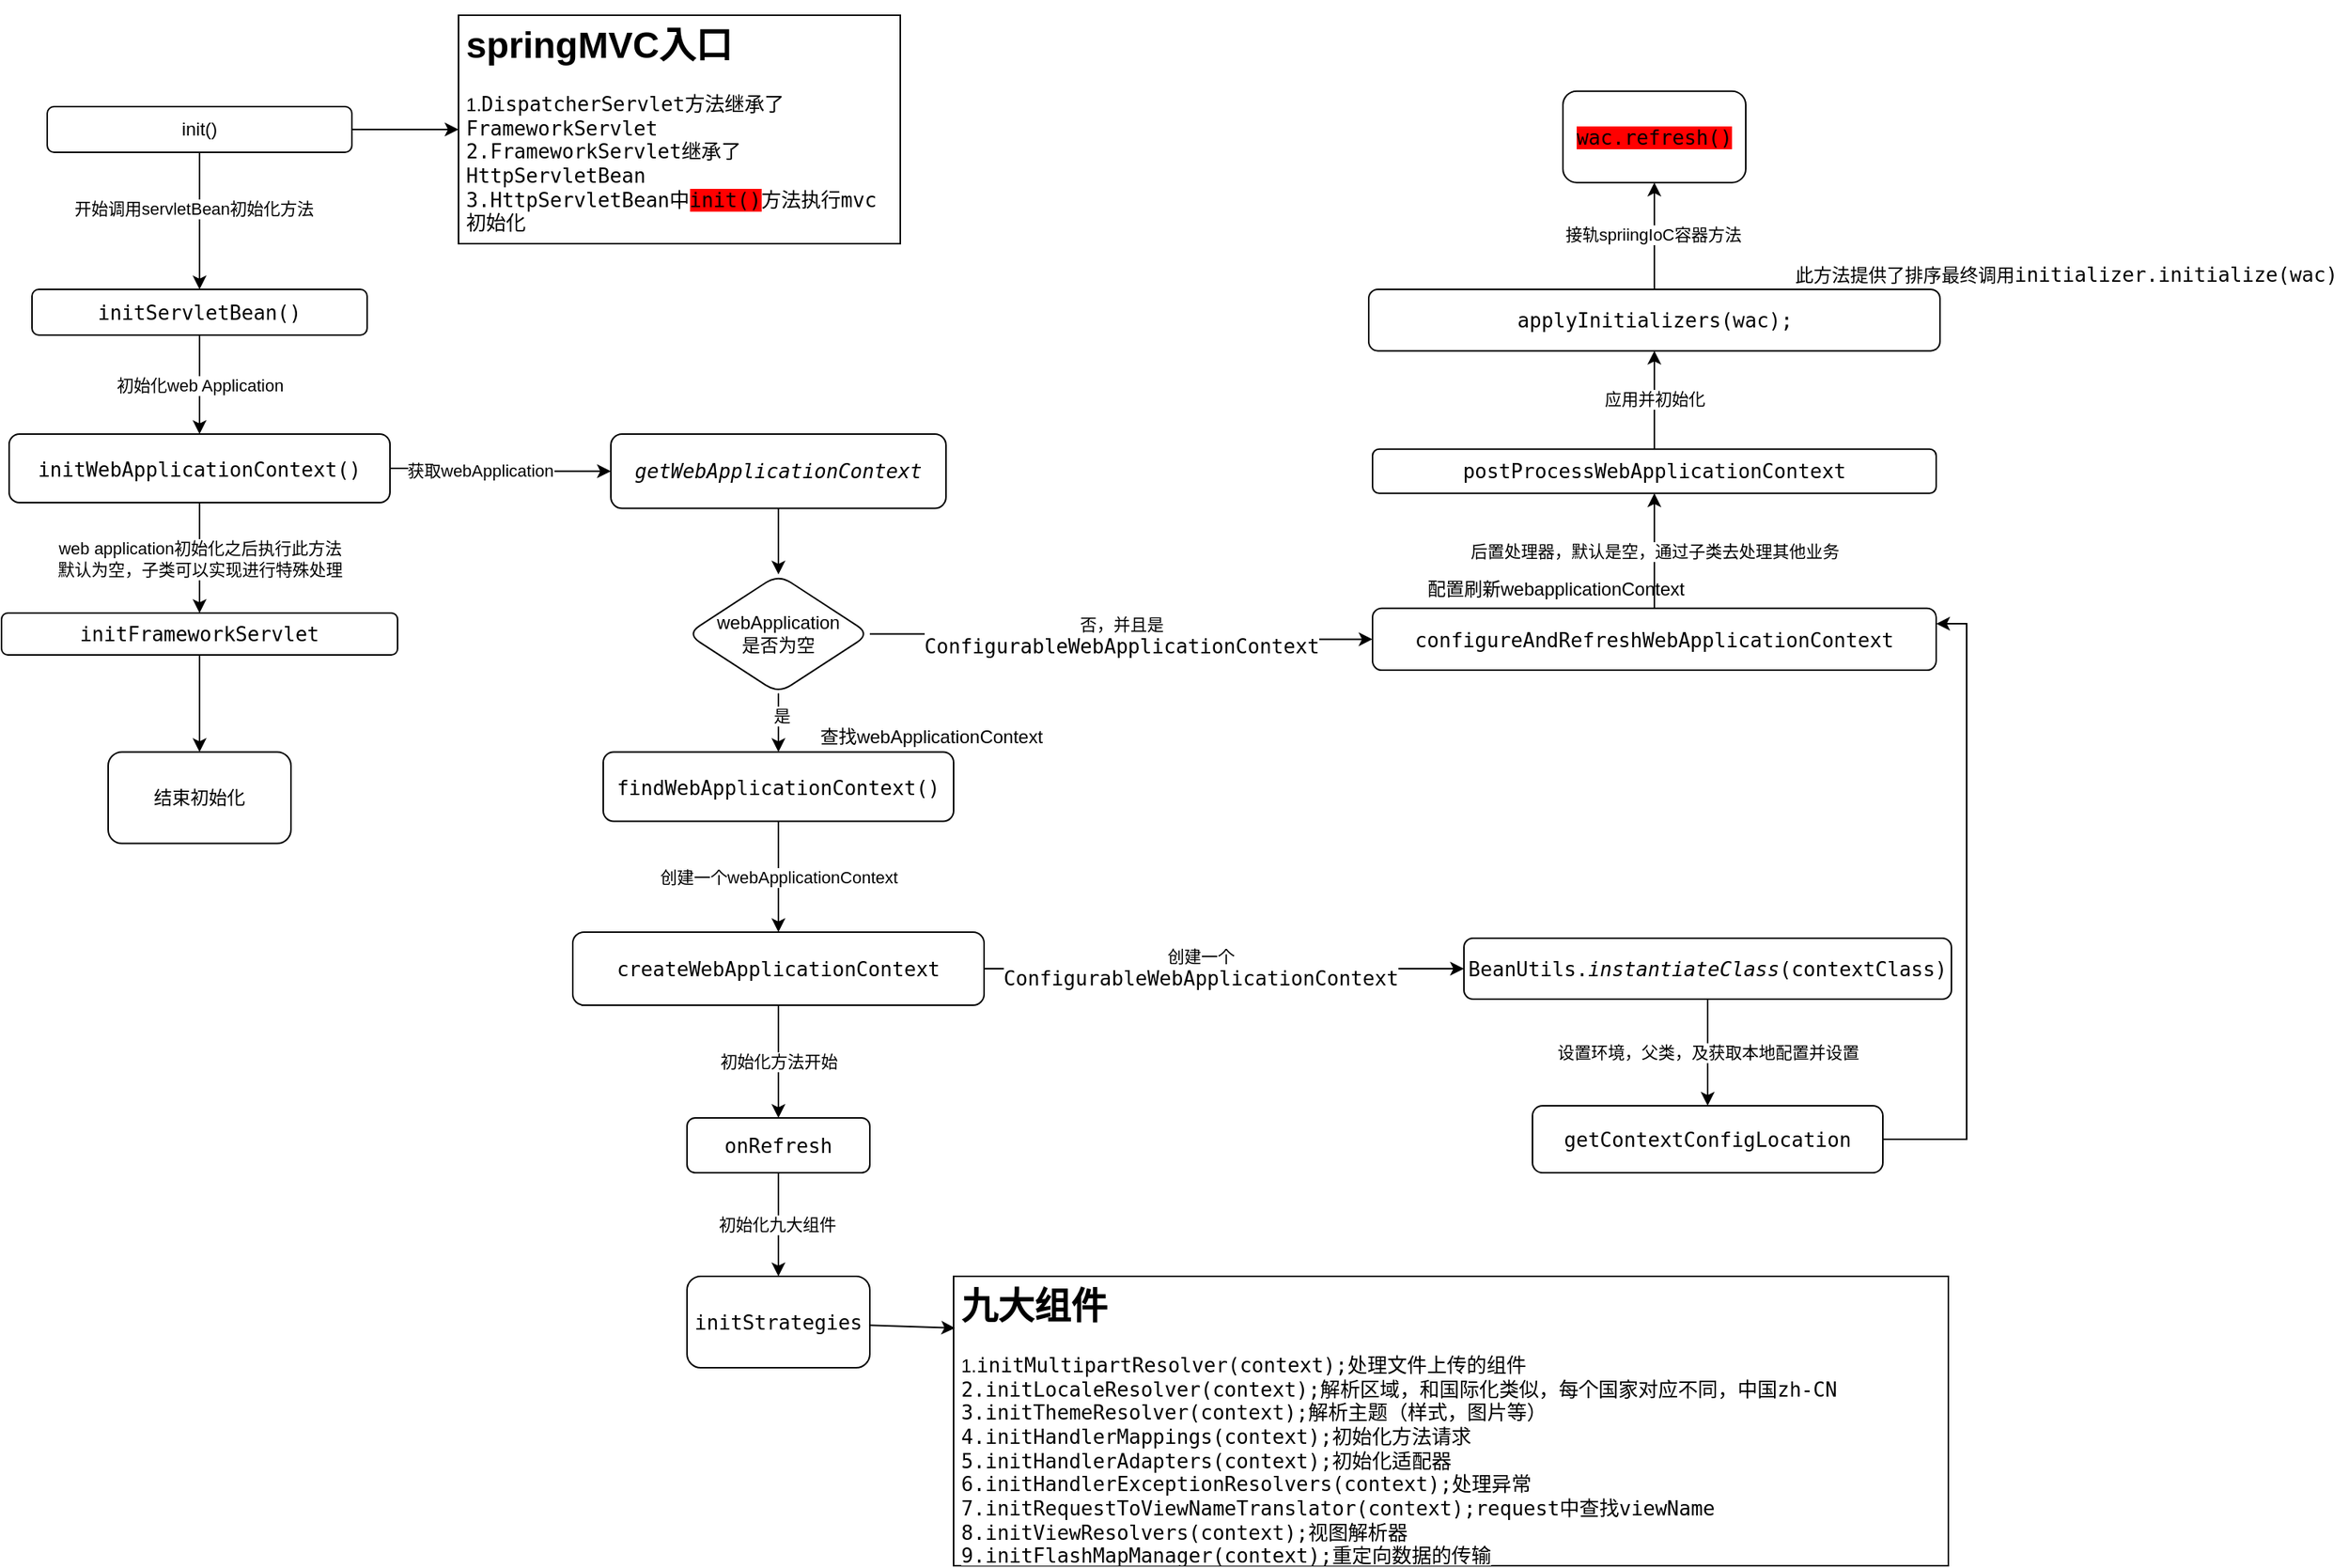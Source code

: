 <mxfile version="14.1.4" type="github">
  <diagram id="pPcdl8YPkAhgwwbw_PQ4" name="第 1 页">
    <mxGraphModel dx="1183" dy="566" grid="1" gridSize="10" guides="1" tooltips="1" connect="1" arrows="1" fold="1" page="1" pageScale="1" pageWidth="827" pageHeight="1169" math="0" shadow="0">
      <root>
        <mxCell id="0" />
        <mxCell id="1" parent="0" />
        <mxCell id="iVUmBlw5gA0CjaeRI9zM-1" value="" style="edgeStyle=orthogonalEdgeStyle;rounded=0;orthogonalLoop=1;jettySize=auto;html=1;entryX=0;entryY=0.5;entryDx=0;entryDy=0;" edge="1" parent="1" source="iVUmBlw5gA0CjaeRI9zM-4" target="iVUmBlw5gA0CjaeRI9zM-5">
          <mxGeometry relative="1" as="geometry">
            <mxPoint x="340" y="140" as="targetPoint" />
          </mxGeometry>
        </mxCell>
        <mxCell id="iVUmBlw5gA0CjaeRI9zM-2" value="" style="edgeStyle=orthogonalEdgeStyle;rounded=0;orthogonalLoop=1;jettySize=auto;html=1;" edge="1" parent="1" source="iVUmBlw5gA0CjaeRI9zM-4" target="iVUmBlw5gA0CjaeRI9zM-7">
          <mxGeometry relative="1" as="geometry" />
        </mxCell>
        <mxCell id="iVUmBlw5gA0CjaeRI9zM-3" value="开始调用servletBean初始化方法" style="edgeLabel;html=1;align=center;verticalAlign=middle;resizable=0;points=[];" vertex="1" connectable="0" parent="iVUmBlw5gA0CjaeRI9zM-2">
          <mxGeometry x="-0.178" y="-4" relative="1" as="geometry">
            <mxPoint as="offset" />
          </mxGeometry>
        </mxCell>
        <mxCell id="iVUmBlw5gA0CjaeRI9zM-4" value="init()" style="rounded=1;whiteSpace=wrap;html=1;" vertex="1" parent="1">
          <mxGeometry x="70" y="130" width="200" height="30" as="geometry" />
        </mxCell>
        <mxCell id="iVUmBlw5gA0CjaeRI9zM-5" value="&lt;h1&gt;springMVC入口&lt;/h1&gt;&lt;div&gt;1&lt;span style=&quot;background-color: rgb(255 , 255 , 255)&quot;&gt;.&lt;span style=&quot;font-family: &amp;#34;jetbrains mono&amp;#34; , monospace ; font-size: 9.8pt&quot;&gt;DispatcherServlet方法继承了&lt;/span&gt;&lt;span style=&quot;font-family: &amp;#34;jetbrains mono&amp;#34; , monospace ; font-size: 9.8pt&quot;&gt;FrameworkServlet&lt;/span&gt;&lt;/span&gt;&lt;/div&gt;&lt;div&gt;&lt;span style=&quot;background-color: rgb(255 , 255 , 255)&quot;&gt;&lt;span style=&quot;font-family: &amp;#34;jetbrains mono&amp;#34; , monospace ; font-size: 9.8pt&quot;&gt;2.FrameworkServlet继承了&lt;/span&gt;&lt;span style=&quot;font-family: &amp;#34;jetbrains mono&amp;#34; , monospace ; font-size: 9.8pt&quot;&gt;HttpServletBean&lt;/span&gt;&lt;/span&gt;&lt;/div&gt;&lt;div&gt;&lt;span style=&quot;font-family: &amp;#34;jetbrains mono&amp;#34; , monospace ; font-size: 9.8pt ; background-color: rgb(255 , 255 , 255)&quot;&gt;3.HttpServletBean中&lt;/span&gt;&lt;span style=&quot;font-family: &amp;#34;jetbrains mono&amp;#34; , monospace ; font-size: 9.8pt ; background-color: rgb(255 , 0 , 0)&quot;&gt;init()&lt;/span&gt;&lt;span style=&quot;font-family: &amp;#34;jetbrains mono&amp;#34; , monospace ; font-size: 9.8pt ; background-color: rgb(255 , 255 , 255)&quot;&gt;方法执行mvc初始化&lt;/span&gt;&lt;/div&gt;" style="text;html=1;strokeColor=#000000;fillColor=none;spacing=5;spacingTop=-20;whiteSpace=wrap;overflow=hidden;rounded=0;" vertex="1" parent="1">
          <mxGeometry x="340" y="70" width="290" height="150" as="geometry" />
        </mxCell>
        <mxCell id="iVUmBlw5gA0CjaeRI9zM-6" value="初始化web Application" style="edgeStyle=orthogonalEdgeStyle;rounded=0;orthogonalLoop=1;jettySize=auto;html=1;" edge="1" parent="1" source="iVUmBlw5gA0CjaeRI9zM-7" target="iVUmBlw5gA0CjaeRI9zM-11">
          <mxGeometry relative="1" as="geometry" />
        </mxCell>
        <mxCell id="iVUmBlw5gA0CjaeRI9zM-7" value="&lt;pre style=&quot;font-family: &amp;#34;jetbrains mono&amp;#34; , monospace ; font-size: 9.8pt&quot;&gt;&lt;span style=&quot;background-color: rgb(255 , 255 , 255)&quot;&gt;initServletBean()&lt;/span&gt;&lt;/pre&gt;" style="whiteSpace=wrap;html=1;rounded=1;" vertex="1" parent="1">
          <mxGeometry x="60" y="250" width="220" height="30" as="geometry" />
        </mxCell>
        <mxCell id="iVUmBlw5gA0CjaeRI9zM-8" value="web application初始化之后执行此方法&lt;br&gt;默认为空，子类可以实现进行特殊处理" style="edgeStyle=orthogonalEdgeStyle;rounded=0;orthogonalLoop=1;jettySize=auto;html=1;" edge="1" parent="1" source="iVUmBlw5gA0CjaeRI9zM-11" target="iVUmBlw5gA0CjaeRI9zM-13">
          <mxGeometry relative="1" as="geometry" />
        </mxCell>
        <mxCell id="iVUmBlw5gA0CjaeRI9zM-9" value="" style="edgeStyle=orthogonalEdgeStyle;rounded=0;orthogonalLoop=1;jettySize=auto;html=1;" edge="1" parent="1" source="iVUmBlw5gA0CjaeRI9zM-11" target="iVUmBlw5gA0CjaeRI9zM-16">
          <mxGeometry relative="1" as="geometry" />
        </mxCell>
        <mxCell id="iVUmBlw5gA0CjaeRI9zM-10" value="获取webApplication" style="edgeLabel;html=1;align=center;verticalAlign=middle;resizable=0;points=[];" vertex="1" connectable="0" parent="iVUmBlw5gA0CjaeRI9zM-9">
          <mxGeometry x="-0.2" relative="1" as="geometry">
            <mxPoint y="1" as="offset" />
          </mxGeometry>
        </mxCell>
        <mxCell id="iVUmBlw5gA0CjaeRI9zM-11" value="&lt;pre style=&quot;font-family: &amp;#34;jetbrains mono&amp;#34; , monospace ; font-size: 9.8pt&quot;&gt;&lt;span style=&quot;background-color: rgb(255 , 255 , 255)&quot;&gt;initWebApplicationContext()&lt;/span&gt;&lt;/pre&gt;" style="whiteSpace=wrap;html=1;rounded=1;" vertex="1" parent="1">
          <mxGeometry x="45" y="345" width="250" height="45" as="geometry" />
        </mxCell>
        <mxCell id="iVUmBlw5gA0CjaeRI9zM-12" value="" style="edgeStyle=orthogonalEdgeStyle;rounded=0;orthogonalLoop=1;jettySize=auto;html=1;" edge="1" parent="1" source="iVUmBlw5gA0CjaeRI9zM-13" target="iVUmBlw5gA0CjaeRI9zM-14">
          <mxGeometry relative="1" as="geometry" />
        </mxCell>
        <mxCell id="iVUmBlw5gA0CjaeRI9zM-13" value="&lt;pre style=&quot;font-family: &amp;#34;jetbrains mono&amp;#34; , monospace ; font-size: 9.8pt&quot;&gt;&lt;span style=&quot;background-color: rgb(255 , 255 , 255)&quot;&gt;initFrameworkServlet&lt;/span&gt;&lt;/pre&gt;" style="whiteSpace=wrap;html=1;rounded=1;" vertex="1" parent="1">
          <mxGeometry x="40" y="462.5" width="260" height="27.5" as="geometry" />
        </mxCell>
        <mxCell id="iVUmBlw5gA0CjaeRI9zM-14" value="结束初始化" style="whiteSpace=wrap;html=1;rounded=1;" vertex="1" parent="1">
          <mxGeometry x="110" y="553.75" width="120" height="60" as="geometry" />
        </mxCell>
        <mxCell id="iVUmBlw5gA0CjaeRI9zM-15" value="" style="edgeStyle=orthogonalEdgeStyle;rounded=0;orthogonalLoop=1;jettySize=auto;html=1;" edge="1" parent="1" source="iVUmBlw5gA0CjaeRI9zM-16" target="iVUmBlw5gA0CjaeRI9zM-20">
          <mxGeometry relative="1" as="geometry" />
        </mxCell>
        <mxCell id="iVUmBlw5gA0CjaeRI9zM-16" value="&lt;pre style=&quot;font-family: &amp;#34;jetbrains mono&amp;#34; , monospace ; font-size: 9.8pt&quot;&gt;&lt;span style=&quot;font-style: italic ; background-color: rgb(255 , 255 , 255)&quot;&gt;getWebApplicationContext&lt;/span&gt;&lt;/pre&gt;" style="whiteSpace=wrap;html=1;rounded=1;" vertex="1" parent="1">
          <mxGeometry x="440" y="345" width="220" height="48.75" as="geometry" />
        </mxCell>
        <mxCell id="iVUmBlw5gA0CjaeRI9zM-17" value="否，并且是&lt;br&gt;&lt;span style=&quot;font-family: &amp;#34;jetbrains mono&amp;#34; , monospace ; font-size: 9.8pt ; background-color: rgb(255 , 255 , 255)&quot;&gt;ConfigurableWebApplicationContext&lt;/span&gt;" style="edgeStyle=orthogonalEdgeStyle;rounded=0;orthogonalLoop=1;jettySize=auto;html=1;" edge="1" parent="1" source="iVUmBlw5gA0CjaeRI9zM-20" target="iVUmBlw5gA0CjaeRI9zM-22">
          <mxGeometry relative="1" as="geometry" />
        </mxCell>
        <mxCell id="iVUmBlw5gA0CjaeRI9zM-18" value="" style="edgeStyle=orthogonalEdgeStyle;rounded=0;orthogonalLoop=1;jettySize=auto;html=1;" edge="1" parent="1" source="iVUmBlw5gA0CjaeRI9zM-20" target="iVUmBlw5gA0CjaeRI9zM-25">
          <mxGeometry relative="1" as="geometry" />
        </mxCell>
        <mxCell id="iVUmBlw5gA0CjaeRI9zM-19" value="是" style="edgeLabel;html=1;align=center;verticalAlign=middle;resizable=0;points=[];" vertex="1" connectable="0" parent="iVUmBlw5gA0CjaeRI9zM-18">
          <mxGeometry x="-0.311" y="2" relative="1" as="geometry">
            <mxPoint as="offset" />
          </mxGeometry>
        </mxCell>
        <mxCell id="iVUmBlw5gA0CjaeRI9zM-20" value="webApplication&lt;br&gt;是否为空" style="rhombus;whiteSpace=wrap;html=1;rounded=1;" vertex="1" parent="1">
          <mxGeometry x="490" y="437.18" width="120" height="78.13" as="geometry" />
        </mxCell>
        <mxCell id="iVUmBlw5gA0CjaeRI9zM-21" value="后置处理器，默认是空，通过子类去处理其他业务" style="edgeStyle=orthogonalEdgeStyle;rounded=0;orthogonalLoop=1;jettySize=auto;html=1;" edge="1" parent="1" source="iVUmBlw5gA0CjaeRI9zM-22" target="iVUmBlw5gA0CjaeRI9zM-41">
          <mxGeometry relative="1" as="geometry" />
        </mxCell>
        <mxCell id="iVUmBlw5gA0CjaeRI9zM-22" value="&lt;pre style=&quot;font-family: &amp;#34;jetbrains mono&amp;#34; , monospace ; font-size: 9.8pt&quot;&gt;&lt;span style=&quot;background-color: rgb(255 , 255 , 255)&quot;&gt;configureAndRefreshWebApplicationContext&lt;/span&gt;&lt;/pre&gt;" style="whiteSpace=wrap;html=1;rounded=1;" vertex="1" parent="1">
          <mxGeometry x="940" y="459.37" width="370" height="40.63" as="geometry" />
        </mxCell>
        <mxCell id="iVUmBlw5gA0CjaeRI9zM-23" value="配置刷新webapplicationContext" style="text;html=1;align=center;verticalAlign=middle;resizable=0;points=[];autosize=1;" vertex="1" parent="1">
          <mxGeometry x="970" y="437.18" width="180" height="20" as="geometry" />
        </mxCell>
        <mxCell id="iVUmBlw5gA0CjaeRI9zM-24" value="创建一个webApplicationContext" style="edgeStyle=orthogonalEdgeStyle;rounded=0;orthogonalLoop=1;jettySize=auto;html=1;" edge="1" parent="1" source="iVUmBlw5gA0CjaeRI9zM-25" target="iVUmBlw5gA0CjaeRI9zM-30">
          <mxGeometry relative="1" as="geometry" />
        </mxCell>
        <mxCell id="iVUmBlw5gA0CjaeRI9zM-25" value="&lt;pre style=&quot;font-family: &amp;#34;jetbrains mono&amp;#34; , monospace ; font-size: 9.8pt&quot;&gt;&lt;span style=&quot;background-color: rgb(255 , 255 , 255)&quot;&gt;findWebApplicationContext()&lt;/span&gt;&lt;/pre&gt;" style="whiteSpace=wrap;html=1;rounded=1;" vertex="1" parent="1">
          <mxGeometry x="435" y="553.75" width="230" height="45.5" as="geometry" />
        </mxCell>
        <mxCell id="iVUmBlw5gA0CjaeRI9zM-26" value="查找webApplicationContext" style="text;html=1;align=center;verticalAlign=middle;resizable=0;points=[];autosize=1;" vertex="1" parent="1">
          <mxGeometry x="570" y="533.75" width="160" height="20" as="geometry" />
        </mxCell>
        <mxCell id="iVUmBlw5gA0CjaeRI9zM-27" value="" style="edgeStyle=orthogonalEdgeStyle;rounded=0;orthogonalLoop=1;jettySize=auto;html=1;" edge="1" parent="1" source="iVUmBlw5gA0CjaeRI9zM-30" target="iVUmBlw5gA0CjaeRI9zM-32">
          <mxGeometry relative="1" as="geometry" />
        </mxCell>
        <mxCell id="iVUmBlw5gA0CjaeRI9zM-28" value="创建一个&lt;br&gt;&lt;span style=&quot;font-family: &amp;#34;jetbrains mono&amp;#34; , monospace ; font-size: 13.067px&quot;&gt;ConfigurableWebApplicationContext&lt;/span&gt;" style="edgeLabel;html=1;align=center;verticalAlign=middle;resizable=0;points=[];" vertex="1" connectable="0" parent="iVUmBlw5gA0CjaeRI9zM-27">
          <mxGeometry x="-0.231" y="1" relative="1" as="geometry">
            <mxPoint x="21" y="1" as="offset" />
          </mxGeometry>
        </mxCell>
        <mxCell id="iVUmBlw5gA0CjaeRI9zM-29" value="初始化方法开始" style="edgeStyle=orthogonalEdgeStyle;rounded=0;orthogonalLoop=1;jettySize=auto;html=1;" edge="1" parent="1" source="iVUmBlw5gA0CjaeRI9zM-30" target="iVUmBlw5gA0CjaeRI9zM-37">
          <mxGeometry relative="1" as="geometry" />
        </mxCell>
        <mxCell id="iVUmBlw5gA0CjaeRI9zM-30" value="&lt;pre style=&quot;font-family: &amp;#34;jetbrains mono&amp;#34; , monospace ; font-size: 9.8pt&quot;&gt;&lt;span style=&quot;background-color: rgb(255 , 255 , 255)&quot;&gt;createWebApplicationContext&lt;/span&gt;&lt;/pre&gt;" style="whiteSpace=wrap;html=1;rounded=1;" vertex="1" parent="1">
          <mxGeometry x="415" y="672" width="270" height="48" as="geometry" />
        </mxCell>
        <mxCell id="iVUmBlw5gA0CjaeRI9zM-31" value="设置环境，父类，及获取本地配置并设置" style="edgeStyle=orthogonalEdgeStyle;rounded=0;orthogonalLoop=1;jettySize=auto;html=1;" edge="1" parent="1" source="iVUmBlw5gA0CjaeRI9zM-32" target="iVUmBlw5gA0CjaeRI9zM-34">
          <mxGeometry relative="1" as="geometry" />
        </mxCell>
        <mxCell id="iVUmBlw5gA0CjaeRI9zM-32" value="&lt;pre style=&quot;font-family: &amp;#34;jetbrains mono&amp;#34; , monospace ; font-size: 9.8pt&quot;&gt;&lt;span style=&quot;background-color: rgb(255 , 255 , 255)&quot;&gt;BeanUtils.&lt;span style=&quot;font-style: italic&quot;&gt;instantiateClass&lt;/span&gt;(contextClass)&lt;/span&gt;&lt;/pre&gt;" style="whiteSpace=wrap;html=1;rounded=1;" vertex="1" parent="1">
          <mxGeometry x="1000" y="676" width="320" height="40" as="geometry" />
        </mxCell>
        <mxCell id="iVUmBlw5gA0CjaeRI9zM-33" style="edgeStyle=orthogonalEdgeStyle;rounded=0;orthogonalLoop=1;jettySize=auto;html=1;entryX=1;entryY=0.25;entryDx=0;entryDy=0;" edge="1" parent="1" source="iVUmBlw5gA0CjaeRI9zM-34" target="iVUmBlw5gA0CjaeRI9zM-22">
          <mxGeometry relative="1" as="geometry">
            <Array as="points">
              <mxPoint x="1330" y="808" />
              <mxPoint x="1330" y="470" />
            </Array>
          </mxGeometry>
        </mxCell>
        <mxCell id="iVUmBlw5gA0CjaeRI9zM-34" value="&lt;pre style=&quot;font-family: &amp;#34;jetbrains mono&amp;#34; , monospace ; font-size: 9.8pt&quot;&gt;&lt;span style=&quot;background-color: rgb(255 , 255 , 255)&quot;&gt;getContextConfigLocation&lt;/span&gt;&lt;/pre&gt;" style="whiteSpace=wrap;html=1;rounded=1;" vertex="1" parent="1">
          <mxGeometry x="1045" y="786" width="230" height="44" as="geometry" />
        </mxCell>
        <mxCell id="iVUmBlw5gA0CjaeRI9zM-35" value="" style="edgeStyle=orthogonalEdgeStyle;rounded=0;orthogonalLoop=1;jettySize=auto;html=1;" edge="1" parent="1" source="iVUmBlw5gA0CjaeRI9zM-37" target="iVUmBlw5gA0CjaeRI9zM-39">
          <mxGeometry relative="1" as="geometry" />
        </mxCell>
        <mxCell id="iVUmBlw5gA0CjaeRI9zM-36" value="初始化九大组件" style="edgeLabel;html=1;align=center;verticalAlign=middle;resizable=0;points=[];" vertex="1" connectable="0" parent="iVUmBlw5gA0CjaeRI9zM-35">
          <mxGeometry y="-1" relative="1" as="geometry">
            <mxPoint as="offset" />
          </mxGeometry>
        </mxCell>
        <mxCell id="iVUmBlw5gA0CjaeRI9zM-37" value="&lt;pre style=&quot;font-family: &amp;#34;jetbrains mono&amp;#34; , monospace ; font-size: 9.8pt&quot;&gt;&lt;span style=&quot;background-color: rgb(255 , 255 , 255)&quot;&gt;onRefresh&lt;/span&gt;&lt;/pre&gt;" style="whiteSpace=wrap;html=1;rounded=1;" vertex="1" parent="1">
          <mxGeometry x="490" y="794" width="120" height="36" as="geometry" />
        </mxCell>
        <mxCell id="iVUmBlw5gA0CjaeRI9zM-38" value="" style="rounded=0;orthogonalLoop=1;jettySize=auto;html=1;" edge="1" parent="1" source="iVUmBlw5gA0CjaeRI9zM-39">
          <mxGeometry relative="1" as="geometry">
            <mxPoint x="666" y="932.0" as="targetPoint" />
          </mxGeometry>
        </mxCell>
        <mxCell id="iVUmBlw5gA0CjaeRI9zM-39" value="&lt;pre style=&quot;font-style: normal ; font-weight: normal ; letter-spacing: normal ; text-indent: 0px ; text-transform: none ; word-spacing: 0px ; text-decoration: none ; font-family: &amp;#34;jetbrains mono&amp;#34; , monospace ; font-size: 9.8pt&quot;&gt;&lt;span style=&quot;background-color: rgb(255 , 255 , 255)&quot;&gt;initStrategies&lt;/span&gt;&lt;/pre&gt;" style="whiteSpace=wrap;html=1;rounded=1;" vertex="1" parent="1">
          <mxGeometry x="490" y="898" width="120" height="60" as="geometry" />
        </mxCell>
        <mxCell id="iVUmBlw5gA0CjaeRI9zM-40" value="应用并初始化" style="edgeStyle=orthogonalEdgeStyle;rounded=0;orthogonalLoop=1;jettySize=auto;html=1;" edge="1" parent="1" source="iVUmBlw5gA0CjaeRI9zM-41" target="iVUmBlw5gA0CjaeRI9zM-44">
          <mxGeometry relative="1" as="geometry" />
        </mxCell>
        <mxCell id="iVUmBlw5gA0CjaeRI9zM-41" value="&lt;pre style=&quot;font-family: &amp;#34;jetbrains mono&amp;#34; , monospace ; font-size: 9.8pt&quot;&gt;&lt;span style=&quot;background-color: rgb(255 , 255 , 255)&quot;&gt;postProcessWebApplicationContext&lt;/span&gt;&lt;/pre&gt;" style="whiteSpace=wrap;html=1;rounded=1;" vertex="1" parent="1">
          <mxGeometry x="940" y="354.85" width="370" height="29.06" as="geometry" />
        </mxCell>
        <mxCell id="iVUmBlw5gA0CjaeRI9zM-42" value="" style="edgeStyle=orthogonalEdgeStyle;rounded=0;orthogonalLoop=1;jettySize=auto;html=1;" edge="1" parent="1" source="iVUmBlw5gA0CjaeRI9zM-44" target="iVUmBlw5gA0CjaeRI9zM-46">
          <mxGeometry relative="1" as="geometry" />
        </mxCell>
        <mxCell id="iVUmBlw5gA0CjaeRI9zM-43" value="接轨spriingIoC容器方法" style="edgeLabel;html=1;align=center;verticalAlign=middle;resizable=0;points=[];" vertex="1" connectable="0" parent="iVUmBlw5gA0CjaeRI9zM-42">
          <mxGeometry x="0.026" y="1" relative="1" as="geometry">
            <mxPoint as="offset" />
          </mxGeometry>
        </mxCell>
        <mxCell id="iVUmBlw5gA0CjaeRI9zM-44" value="&lt;pre style=&quot;font-family: &amp;#34;jetbrains mono&amp;#34; , monospace ; font-size: 9.8pt&quot;&gt;&lt;span style=&quot;background-color: rgb(255 , 255 , 255)&quot;&gt;applyInitializers(wac)&lt;/span&gt;&lt;span style=&quot;background-color: rgb(255 , 255 , 255)&quot;&gt;;&lt;/span&gt;&lt;span style=&quot;color: rgb(204 , 120 , 50) ; background-color: rgb(43 , 43 , 43)&quot;&gt;&lt;br&gt;&lt;/span&gt;&lt;/pre&gt;" style="whiteSpace=wrap;html=1;rounded=1;" vertex="1" parent="1">
          <mxGeometry x="937.5" y="250" width="375" height="40.32" as="geometry" />
        </mxCell>
        <mxCell id="iVUmBlw5gA0CjaeRI9zM-45" value="&lt;span style=&quot;background-color: rgb(255 , 255 , 255)&quot;&gt;此方法提供了排序最终调用&lt;span style=&quot;font-family: &amp;#34;jetbrains mono&amp;#34; , monospace ; font-size: 9.8pt&quot;&gt;initializer.initialize(wac)&lt;/span&gt;&lt;/span&gt;" style="text;html=1;align=center;verticalAlign=middle;resizable=0;points=[];autosize=1;" vertex="1" parent="1">
          <mxGeometry x="1210" y="230" width="370" height="20" as="geometry" />
        </mxCell>
        <mxCell id="iVUmBlw5gA0CjaeRI9zM-46" value="&lt;pre style=&quot;font-family: &amp;#34;jetbrains mono&amp;#34; , monospace ; font-size: 9.8pt&quot;&gt;&lt;span style=&quot;background-color: rgb(255 , 0 , 0)&quot;&gt;wac.refresh()&lt;/span&gt;&lt;/pre&gt;" style="whiteSpace=wrap;html=1;rounded=1;" vertex="1" parent="1">
          <mxGeometry x="1065" y="119.84" width="120" height="60" as="geometry" />
        </mxCell>
        <mxCell id="iVUmBlw5gA0CjaeRI9zM-47" value="&lt;h1&gt;&lt;span style=&quot;background-color: rgb(255 , 255 , 255)&quot;&gt;九大组件&lt;/span&gt;&lt;/h1&gt;&lt;div&gt;&lt;span style=&quot;background-color: rgb(255 , 255 , 255)&quot;&gt;1.&lt;span style=&quot;font-family: &amp;#34;jetbrains mono&amp;#34; , monospace ; font-size: 9.8pt&quot;&gt;initMultipartResolver(context)&lt;/span&gt;&lt;span style=&quot;font-family: &amp;#34;jetbrains mono&amp;#34; , monospace ; font-size: 9.8pt&quot;&gt;;处理文件上传的组件&lt;/span&gt;&lt;/span&gt;&lt;/div&gt;&lt;div&gt;&lt;span style=&quot;background-color: rgb(255 , 255 , 255) ; font-family: &amp;#34;jetbrains mono&amp;#34; , monospace ; font-size: 9.8pt&quot;&gt;2.initLocaleResolver(context);解析区域，和国际化类似，每个国家对应不同，中国zh-CN&lt;/span&gt;&lt;/div&gt;&lt;div&gt;&lt;span style=&quot;background-color: rgb(255 , 255 , 255) ; font-family: &amp;#34;jetbrains mono&amp;#34; , monospace ; font-size: 9.8pt&quot;&gt;3.initThemeResolver(context);解析主题（样式，图片等）&lt;/span&gt;&lt;/div&gt;&lt;div&gt;&lt;span style=&quot;background-color: rgb(255 , 255 , 255) ; font-family: &amp;#34;jetbrains mono&amp;#34; , monospace ; font-size: 9.8pt&quot;&gt;4.initHandlerMappings(context);初始化方法请求&lt;/span&gt;&lt;/div&gt;&lt;div&gt;&lt;span style=&quot;background-color: rgb(255 , 255 , 255) ; font-family: &amp;#34;jetbrains mono&amp;#34; , monospace ; font-size: 9.8pt&quot;&gt;5.initHandlerAdapters(context);初始化适配器&lt;/span&gt;&lt;/div&gt;&lt;div&gt;&lt;span style=&quot;background-color: rgb(255 , 255 , 255) ; font-family: &amp;#34;jetbrains mono&amp;#34; , monospace ; font-size: 9.8pt&quot;&gt;6.initHandlerExceptionResolvers(context);处理异常&lt;/span&gt;&lt;/div&gt;&lt;div&gt;&lt;span style=&quot;background-color: rgb(255 , 255 , 255) ; font-family: &amp;#34;jetbrains mono&amp;#34; , monospace ; font-size: 9.8pt&quot;&gt;7.initRequestToViewNameTranslator(context);request中查找viewName&lt;/span&gt;&lt;/div&gt;&lt;div&gt;&lt;span style=&quot;background-color: rgb(255 , 255 , 255) ; font-family: &amp;#34;jetbrains mono&amp;#34; , monospace ; font-size: 9.8pt&quot;&gt;8.initViewResolvers(context);视图解析器&lt;/span&gt;&lt;/div&gt;&lt;div&gt;&lt;span style=&quot;background-color: rgb(255 , 255 , 255) ; font-family: &amp;#34;jetbrains mono&amp;#34; , monospace ; font-size: 9.8pt&quot;&gt;9.initFlashMapManager(context);重定向数据的传输&lt;/span&gt;&lt;/div&gt;" style="text;html=1;strokeColor=#000000;fillColor=none;spacing=5;spacingTop=-20;whiteSpace=wrap;overflow=hidden;rounded=0;" vertex="1" parent="1">
          <mxGeometry x="665" y="898" width="653" height="190" as="geometry" />
        </mxCell>
      </root>
    </mxGraphModel>
  </diagram>
</mxfile>
